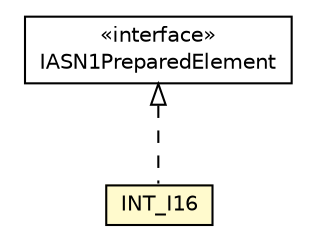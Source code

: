 #!/usr/local/bin/dot
#
# Class diagram 
# Generated by UMLGraph version R5_6-24-gf6e263 (http://www.umlgraph.org/)
#

digraph G {
	edge [fontname="Helvetica",fontsize=10,labelfontname="Helvetica",labelfontsize=10];
	node [fontname="Helvetica",fontsize=10,shape=plaintext];
	nodesep=0.25;
	ranksep=0.5;
	// org.universAAL.lddi.lib.ieeex73std.org.bn.coders.IASN1PreparedElement
	c4677596 [label=<<table title="org.universAAL.lddi.lib.ieeex73std.org.bn.coders.IASN1PreparedElement" border="0" cellborder="1" cellspacing="0" cellpadding="2" port="p" href="../../org/bn/coders/IASN1PreparedElement.html">
		<tr><td><table border="0" cellspacing="0" cellpadding="1">
<tr><td align="center" balign="center"> &#171;interface&#187; </td></tr>
<tr><td align="center" balign="center"> IASN1PreparedElement </td></tr>
		</table></td></tr>
		</table>>, URL="../../org/bn/coders/IASN1PreparedElement.html", fontname="Helvetica", fontcolor="black", fontsize=10.0];
	// org.universAAL.lddi.lib.ieeex73std.x73.p20601.INT_I16
	c4677719 [label=<<table title="org.universAAL.lddi.lib.ieeex73std.x73.p20601.INT_I16" border="0" cellborder="1" cellspacing="0" cellpadding="2" port="p" bgcolor="lemonChiffon" href="./INT_I16.html">
		<tr><td><table border="0" cellspacing="0" cellpadding="1">
<tr><td align="center" balign="center"> INT_I16 </td></tr>
		</table></td></tr>
		</table>>, URL="./INT_I16.html", fontname="Helvetica", fontcolor="black", fontsize=10.0];
	//org.universAAL.lddi.lib.ieeex73std.x73.p20601.INT_I16 implements org.universAAL.lddi.lib.ieeex73std.org.bn.coders.IASN1PreparedElement
	c4677596:p -> c4677719:p [dir=back,arrowtail=empty,style=dashed];
}

